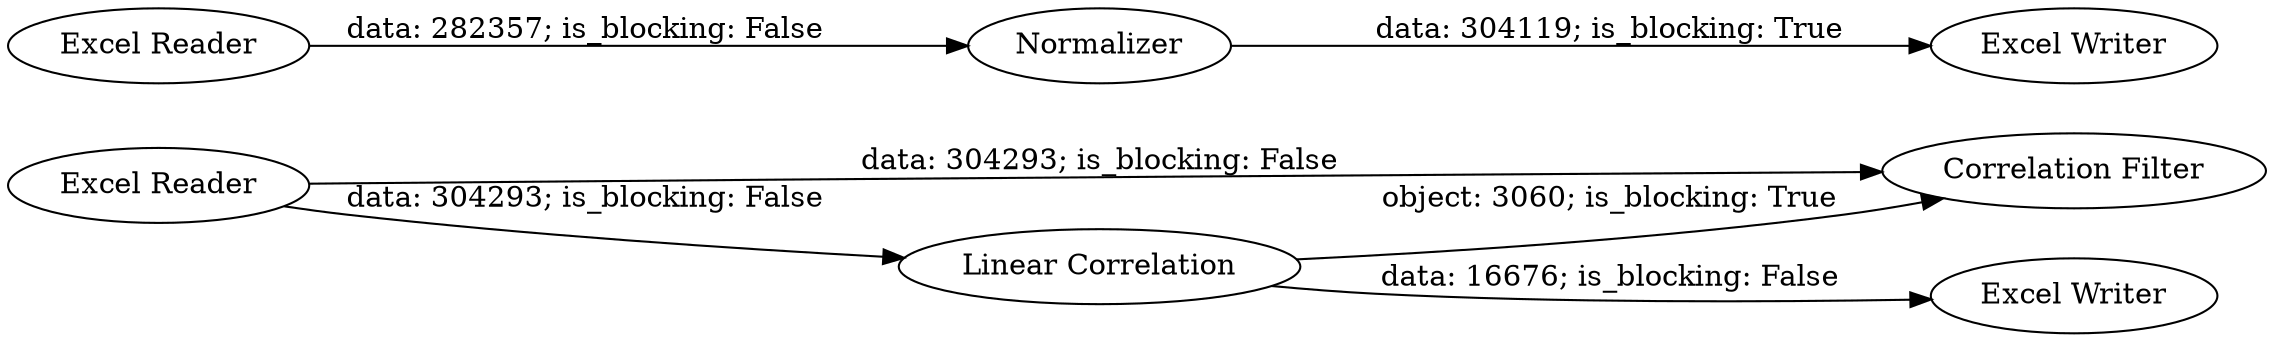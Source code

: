 digraph {
	"7212801523616031532_6" [label="Correlation Filter"]
	"7212801523616031532_1" [label="Excel Reader"]
	"7212801523616031532_4" [label="Excel Reader"]
	"7212801523616031532_3" [label="Excel Writer"]
	"7212801523616031532_7" [label="Excel Writer"]
	"7212801523616031532_5" [label="Linear Correlation"]
	"7212801523616031532_2" [label=Normalizer]
	"7212801523616031532_2" -> "7212801523616031532_3" [label="data: 304119; is_blocking: True"]
	"7212801523616031532_5" -> "7212801523616031532_6" [label="object: 3060; is_blocking: True"]
	"7212801523616031532_4" -> "7212801523616031532_6" [label="data: 304293; is_blocking: False"]
	"7212801523616031532_4" -> "7212801523616031532_5" [label="data: 304293; is_blocking: False"]
	"7212801523616031532_5" -> "7212801523616031532_7" [label="data: 16676; is_blocking: False"]
	"7212801523616031532_1" -> "7212801523616031532_2" [label="data: 282357; is_blocking: False"]
	rankdir=LR
}
